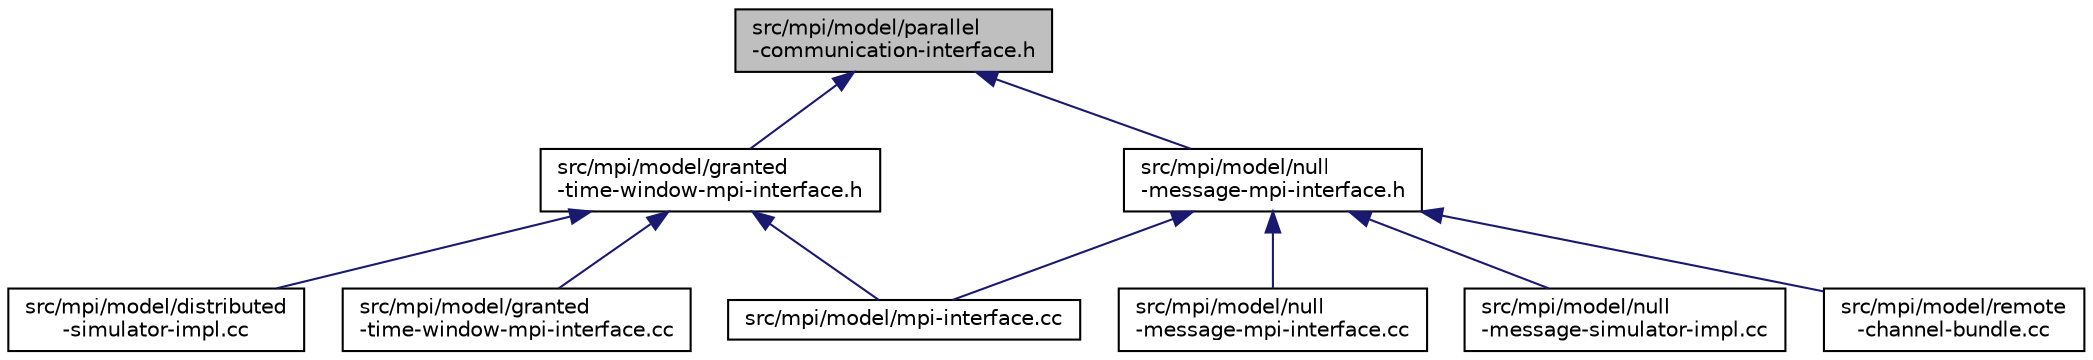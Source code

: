 digraph "src/mpi/model/parallel-communication-interface.h"
{
 // LATEX_PDF_SIZE
  edge [fontname="Helvetica",fontsize="10",labelfontname="Helvetica",labelfontsize="10"];
  node [fontname="Helvetica",fontsize="10",shape=record];
  Node1 [label="src/mpi/model/parallel\l-communication-interface.h",height=0.2,width=0.4,color="black", fillcolor="grey75", style="filled", fontcolor="black",tooltip="Declaration of class ns3::ParallelCommunicationInterface."];
  Node1 -> Node2 [dir="back",color="midnightblue",fontsize="10",style="solid",fontname="Helvetica"];
  Node2 [label="src/mpi/model/granted\l-time-window-mpi-interface.h",height=0.2,width=0.4,color="black", fillcolor="white", style="filled",URL="$granted-time-window-mpi-interface_8h.html",tooltip="Declaration of classes ns3::SentBuffer and ns3::GrantedTimeWindowMpiInterface."];
  Node2 -> Node3 [dir="back",color="midnightblue",fontsize="10",style="solid",fontname="Helvetica"];
  Node3 [label="src/mpi/model/distributed\l-simulator-impl.cc",height=0.2,width=0.4,color="black", fillcolor="white", style="filled",URL="$distributed-simulator-impl_8cc.html",tooltip="Implementation of classes ns3::LbtsMessage and ns3::DistributedSimulatorImpl."];
  Node2 -> Node4 [dir="back",color="midnightblue",fontsize="10",style="solid",fontname="Helvetica"];
  Node4 [label="src/mpi/model/granted\l-time-window-mpi-interface.cc",height=0.2,width=0.4,color="black", fillcolor="white", style="filled",URL="$granted-time-window-mpi-interface_8cc.html",tooltip="Implementation of classes ns3::SentBuffer and ns3::GrantedTimeWindowMpiInterface."];
  Node2 -> Node5 [dir="back",color="midnightblue",fontsize="10",style="solid",fontname="Helvetica"];
  Node5 [label="src/mpi/model/mpi-interface.cc",height=0.2,width=0.4,color="black", fillcolor="white", style="filled",URL="$mpi-interface_8cc.html",tooltip="Implementation of class ns3::MpiInterface."];
  Node1 -> Node6 [dir="back",color="midnightblue",fontsize="10",style="solid",fontname="Helvetica"];
  Node6 [label="src/mpi/model/null\l-message-mpi-interface.h",height=0.2,width=0.4,color="black", fillcolor="white", style="filled",URL="$null-message-mpi-interface_8h.html",tooltip="Declaration of classes ns3::NullMessageSentBuffer and ns3::NullMessageMpiInterface."];
  Node6 -> Node5 [dir="back",color="midnightblue",fontsize="10",style="solid",fontname="Helvetica"];
  Node6 -> Node7 [dir="back",color="midnightblue",fontsize="10",style="solid",fontname="Helvetica"];
  Node7 [label="src/mpi/model/null\l-message-mpi-interface.cc",height=0.2,width=0.4,color="black", fillcolor="white", style="filled",URL="$null-message-mpi-interface_8cc.html",tooltip="Implementation of classes ns3::NullMessageSentBuffer and ns3::NullMessageMpiInterface."];
  Node6 -> Node8 [dir="back",color="midnightblue",fontsize="10",style="solid",fontname="Helvetica"];
  Node8 [label="src/mpi/model/null\l-message-simulator-impl.cc",height=0.2,width=0.4,color="black", fillcolor="white", style="filled",URL="$null-message-simulator-impl_8cc.html",tooltip="Implementation of class ns3::NullMessageSimulatorImpl."];
  Node6 -> Node9 [dir="back",color="midnightblue",fontsize="10",style="solid",fontname="Helvetica"];
  Node9 [label="src/mpi/model/remote\l-channel-bundle.cc",height=0.2,width=0.4,color="black", fillcolor="white", style="filled",URL="$remote-channel-bundle_8cc.html",tooltip="Implementation of class ns3::RemoteChannelBundle."];
}
